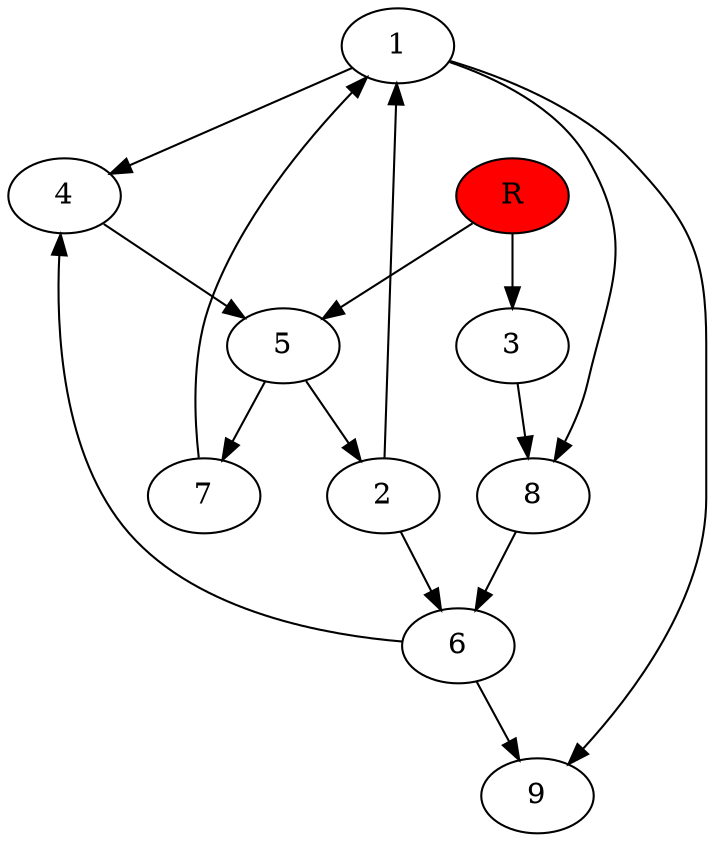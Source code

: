 digraph prb14543 {
	1
	2
	3
	4
	5
	6
	7
	8
	R [fillcolor="#ff0000" style=filled]
	1 -> 4
	1 -> 8
	1 -> 9
	2 -> 1
	2 -> 6
	3 -> 8
	4 -> 5
	5 -> 2
	5 -> 7
	6 -> 4
	6 -> 9
	7 -> 1
	8 -> 6
	R -> 3
	R -> 5
}

